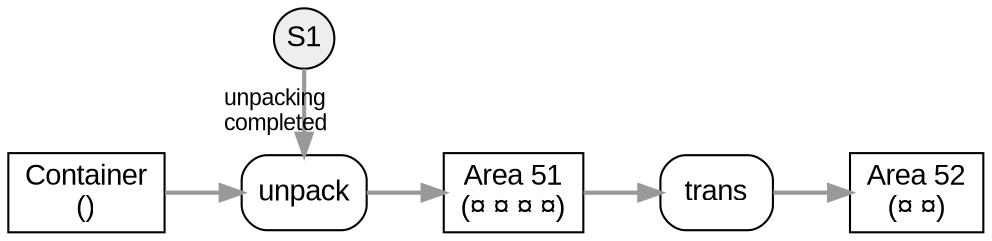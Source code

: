 digraph d {
	node [fontname = "Arial"];
	edge [fontname = "Arial", fontsize=11,color="#999999", penwidth=2, weight=1];
	rankdir=LR
	
	subgraph sensor {
		node [shape=circle, style=filled, fillcolor="#EEEEEE", fixedsize=true, width=0.4]
		S1
		}
	subgraph store {
		node [shape=box]
		Container[label="Container\n()"]
		B[label="Area 51\n(&curren; &curren; &curren; &curren;)"]
		C[label="Area 52\n(&curren; &curren;)"]
	}
	subgraph process {
		node [shape=box, style=rounded]
		unpack
		trans
	}
	{rank=same; S1 unpack}
		
Container -> unpack -> B -> trans -> C
S1 -> unpack  [label=" unpacking\l completed"]

}
